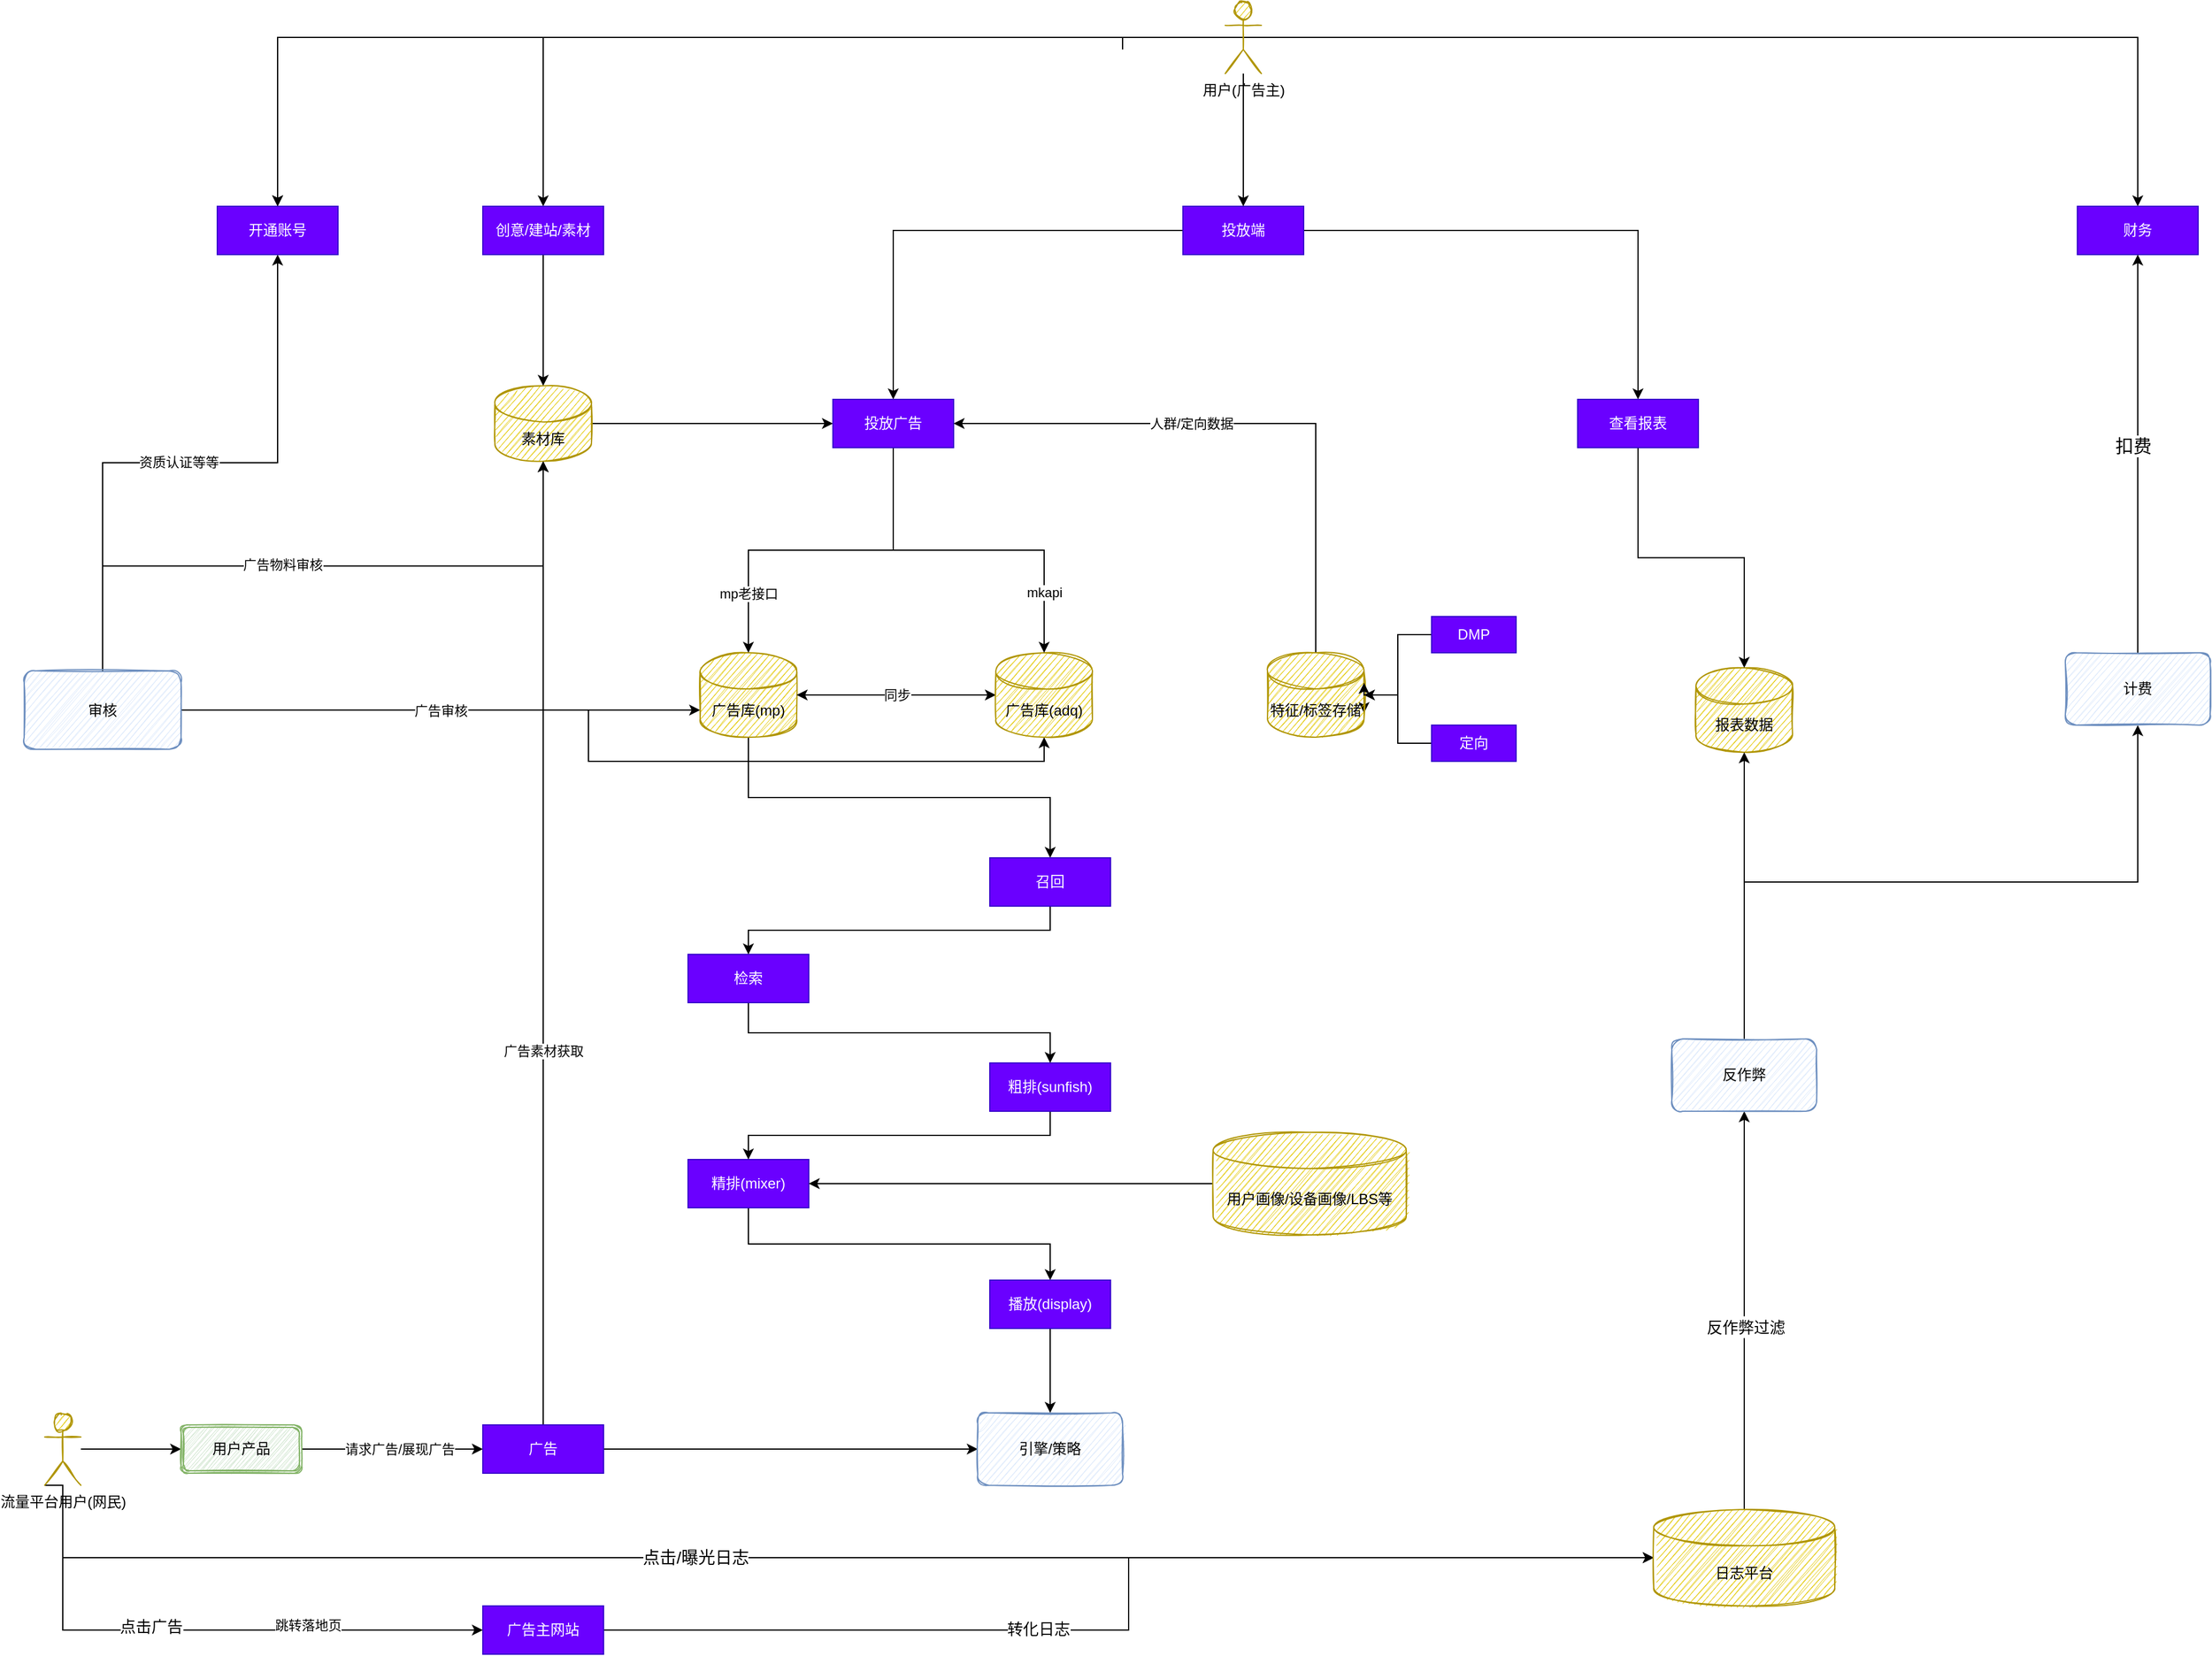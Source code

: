 <mxfile version="20.2.5" type="github">
  <diagram id="-sHxP90_l9t2_sPBfuGp" name="广告链路">
    <mxGraphModel dx="3420" dy="1442" grid="1" gridSize="10" guides="1" tooltips="1" connect="1" arrows="1" fold="1" page="1" pageScale="1" pageWidth="827" pageHeight="1169" math="0" shadow="0">
      <root>
        <mxCell id="0" />
        <mxCell id="1" parent="0" />
        <mxCell id="ER4YYUnvMpXZTm-TqqhX-39" value="" style="edgeStyle=orthogonalEdgeStyle;rounded=0;orthogonalLoop=1;jettySize=auto;html=1;" edge="1" parent="1" source="ER4YYUnvMpXZTm-TqqhX-1" target="ER4YYUnvMpXZTm-TqqhX-38">
          <mxGeometry relative="1" as="geometry" />
        </mxCell>
        <mxCell id="ER4YYUnvMpXZTm-TqqhX-42" value="" style="edgeStyle=orthogonalEdgeStyle;rounded=0;orthogonalLoop=1;jettySize=auto;html=1;" edge="1" parent="1" source="ER4YYUnvMpXZTm-TqqhX-1" target="ER4YYUnvMpXZTm-TqqhX-41">
          <mxGeometry relative="1" as="geometry" />
        </mxCell>
        <mxCell id="ER4YYUnvMpXZTm-TqqhX-1" value="投放端" style="rounded=0;whiteSpace=wrap;html=1;fillColor=#6a00ff;strokeColor=#3700CC;sketch=0;fontColor=#ffffff;" vertex="1" parent="1">
          <mxGeometry x="500" y="180" width="100" height="40" as="geometry" />
        </mxCell>
        <mxCell id="ER4YYUnvMpXZTm-TqqhX-56" style="edgeStyle=orthogonalEdgeStyle;rounded=0;orthogonalLoop=1;jettySize=auto;html=1;exitX=0.5;exitY=0;exitDx=0;exitDy=0;entryX=0.5;entryY=1;entryDx=0;entryDy=0;" edge="1" parent="1" source="ER4YYUnvMpXZTm-TqqhX-6" target="ER4YYUnvMpXZTm-TqqhX-47">
          <mxGeometry relative="1" as="geometry" />
        </mxCell>
        <mxCell id="ER4YYUnvMpXZTm-TqqhX-73" value="资质认证等等" style="edgeLabel;html=1;align=center;verticalAlign=middle;resizable=0;points=[];" vertex="1" connectable="0" parent="ER4YYUnvMpXZTm-TqqhX-56">
          <mxGeometry x="-0.041" y="1" relative="1" as="geometry">
            <mxPoint as="offset" />
          </mxGeometry>
        </mxCell>
        <mxCell id="ER4YYUnvMpXZTm-TqqhX-117" style="edgeStyle=orthogonalEdgeStyle;rounded=0;orthogonalLoop=1;jettySize=auto;html=1;exitX=0.5;exitY=0;exitDx=0;exitDy=0;" edge="1" parent="1" source="ER4YYUnvMpXZTm-TqqhX-6" target="ER4YYUnvMpXZTm-TqqhX-10">
          <mxGeometry relative="1" as="geometry" />
        </mxCell>
        <mxCell id="ER4YYUnvMpXZTm-TqqhX-118" value="&lt;span style=&quot;color: rgba(0, 0, 0, 0); font-family: monospace; font-size: 0px; text-align: start; background-color: rgb(248, 249, 250);&quot;&gt;%3CmxGraphModel%3E%3Croot%3E%3CmxCell%20id%3D%220%22%2F%3E%3CmxCell%20id%3D%221%22%20parent%3D%220%22%2F%3E%3CmxCell%20id%3D%222%22%20value%3D%22%E5%AE%A1%E6%A0%B8%E5%B9%BF%E5%91%8A%E7%89%A9%E6%96%99%22%20style%3D%22edgeLabel%3Bhtml%3D1%3Balign%3Dcenter%3BverticalAlign%3Dmiddle%3Bresizable%3D0%3Bpoints%3D%5B%5D%3B%22%20vertex%3D%221%22%20connectable%3D%220%22%20parent%3D%221%22%3E%3CmxGeometry%20x%3D%22-211.263%22%20y%3D%22466.053%22%20as%3D%22geometry%22%2F%3E%3C%2FmxCell%3E%3C%2Froot%3E%3C%2FmxGraphModel%3E&lt;/span&gt;&lt;span style=&quot;color: rgba(0, 0, 0, 0); font-family: monospace; font-size: 0px; text-align: start; background-color: rgb(248, 249, 250);&quot;&gt;%3CmxGraphModel%3E%3Croot%3E%3CmxCell%20id%3D%220%22%2F%3E%3CmxCell%20id%3D%221%22%20parent%3D%220%22%2F%3E%3CmxCell%20id%3D%222%22%20value%3D%22%E5%AE%A1%E6%A0%B8%E5%B9%BF%E5%91%8A%E7%89%A9%E6%96%99%22%20style%3D%22edgeLabel%3Bhtml%3D1%3Balign%3Dcenter%3BverticalAlign%3Dmiddle%3Bresizable%3D0%3Bpoints%3D%5B%5D%3B%22%20vertex%3D%221%22%20connectable%3D%220%22%20parent%3D%221%22%3E%3CmxGeometry%20x%3D%22-211.263%22%20y%3D%22466.053%22%20as%3D%22geometry%22%2F%3E%3C%2FmxCell%3E%3C%2Froot%3E%3C%2FmxGraphModel%3E&lt;/span&gt;" style="edgeLabel;html=1;align=center;verticalAlign=middle;resizable=0;points=[];" vertex="1" connectable="0" parent="ER4YYUnvMpXZTm-TqqhX-117">
          <mxGeometry x="-0.159" relative="1" as="geometry">
            <mxPoint as="offset" />
          </mxGeometry>
        </mxCell>
        <mxCell id="ER4YYUnvMpXZTm-TqqhX-119" value="&lt;span style=&quot;color: rgba(0, 0, 0, 0); font-family: monospace; font-size: 0px; text-align: start; background-color: rgb(248, 249, 250);&quot;&gt;%3CmxGraphModel%3E%3Croot%3E%3CmxCell%20id%3D%220%22%2F%3E%3CmxCell%20id%3D%221%22%20parent%3D%220%22%2F%3E%3CmxCell%20id%3D%222%22%20value%3D%22%E5%AE%A1%E6%A0%B8%E5%B9%BF%E5%91%8A%E7%89%A9%E6%96%99%22%20style%3D%22edgeLabel%3Bhtml%3D1%3Balign%3Dcenter%3BverticalAlign%3Dmiddle%3Bresizable%3D0%3Bpoints%3D%5B%5D%3B%22%20vertex%3D%221%22%20connectable%3D%220%22%20parent%3D%221%22%3E%3CmxGeometry%20x%3D%22-211.263%22%20y%3D%22466.053%22%20as%3D%22geometry%22%2F%3E%3C%2FmxCell%3E%3C%2Froot%3E%3C%2FmxGraphModel%3E&lt;/span&gt;" style="edgeLabel;html=1;align=center;verticalAlign=middle;resizable=0;points=[];" vertex="1" connectable="0" parent="ER4YYUnvMpXZTm-TqqhX-117">
          <mxGeometry x="-0.129" y="-5" relative="1" as="geometry">
            <mxPoint as="offset" />
          </mxGeometry>
        </mxCell>
        <mxCell id="ER4YYUnvMpXZTm-TqqhX-120" value="广告物料审核" style="edgeLabel;html=1;align=center;verticalAlign=middle;resizable=0;points=[];" vertex="1" connectable="0" parent="ER4YYUnvMpXZTm-TqqhX-117">
          <mxGeometry x="-0.125" y="1" relative="1" as="geometry">
            <mxPoint as="offset" />
          </mxGeometry>
        </mxCell>
        <mxCell id="ER4YYUnvMpXZTm-TqqhX-121" style="edgeStyle=orthogonalEdgeStyle;rounded=0;orthogonalLoop=1;jettySize=auto;html=1;exitX=1;exitY=0.5;exitDx=0;exitDy=0;entryX=0.5;entryY=1;entryDx=0;entryDy=0;entryPerimeter=0;" edge="1" parent="1" source="ER4YYUnvMpXZTm-TqqhX-6" target="ER4YYUnvMpXZTm-TqqhX-8">
          <mxGeometry relative="1" as="geometry" />
        </mxCell>
        <mxCell id="ER4YYUnvMpXZTm-TqqhX-125" value="广告审核" style="edgeStyle=orthogonalEdgeStyle;rounded=0;orthogonalLoop=1;jettySize=auto;html=1;exitX=1;exitY=0.5;exitDx=0;exitDy=0;" edge="1" parent="1" source="ER4YYUnvMpXZTm-TqqhX-6" target="ER4YYUnvMpXZTm-TqqhX-7">
          <mxGeometry relative="1" as="geometry">
            <Array as="points">
              <mxPoint x="40" y="597" />
              <mxPoint x="40" y="597" />
            </Array>
          </mxGeometry>
        </mxCell>
        <mxCell id="ER4YYUnvMpXZTm-TqqhX-6" value="审核" style="rounded=1;whiteSpace=wrap;html=1;fillColor=#dae8fc;strokeColor=#6c8ebf;fillStyle=hatch;glass=0;shadow=0;sketch=1;" vertex="1" parent="1">
          <mxGeometry x="-460" y="565" width="130" height="65" as="geometry" />
        </mxCell>
        <mxCell id="ER4YYUnvMpXZTm-TqqhX-80" style="edgeStyle=orthogonalEdgeStyle;rounded=0;orthogonalLoop=1;jettySize=auto;html=1;exitX=1;exitY=0.5;exitDx=0;exitDy=0;exitPerimeter=0;" edge="1" parent="1" source="ER4YYUnvMpXZTm-TqqhX-7" target="ER4YYUnvMpXZTm-TqqhX-8">
          <mxGeometry relative="1" as="geometry" />
        </mxCell>
        <mxCell id="ER4YYUnvMpXZTm-TqqhX-102" style="edgeStyle=orthogonalEdgeStyle;rounded=0;orthogonalLoop=1;jettySize=auto;html=1;exitX=0.5;exitY=1;exitDx=0;exitDy=0;exitPerimeter=0;" edge="1" parent="1" source="ER4YYUnvMpXZTm-TqqhX-7" target="ER4YYUnvMpXZTm-TqqhX-101">
          <mxGeometry relative="1" as="geometry" />
        </mxCell>
        <mxCell id="ER4YYUnvMpXZTm-TqqhX-7" value="广告库(mp)" style="shape=cylinder3;whiteSpace=wrap;html=1;boundedLbl=1;backgroundOutline=1;size=15;rounded=1;shadow=0;glass=0;sketch=1;fillStyle=hatch;fillColor=#e3c800;strokeColor=#B09500;fontColor=#000000;" vertex="1" parent="1">
          <mxGeometry x="100" y="550" width="80" height="70" as="geometry" />
        </mxCell>
        <mxCell id="ER4YYUnvMpXZTm-TqqhX-81" value="同步" style="edgeStyle=orthogonalEdgeStyle;rounded=0;orthogonalLoop=1;jettySize=auto;html=1;exitX=0;exitY=0.5;exitDx=0;exitDy=0;exitPerimeter=0;" edge="1" parent="1" source="ER4YYUnvMpXZTm-TqqhX-8" target="ER4YYUnvMpXZTm-TqqhX-7">
          <mxGeometry relative="1" as="geometry" />
        </mxCell>
        <mxCell id="ER4YYUnvMpXZTm-TqqhX-8" value="广告库(adq)" style="shape=cylinder3;whiteSpace=wrap;html=1;boundedLbl=1;backgroundOutline=1;size=15;rounded=1;shadow=0;glass=0;sketch=1;fillStyle=hatch;fillColor=#e3c800;fontColor=#000000;strokeColor=#B09500;" vertex="1" parent="1">
          <mxGeometry x="345" y="550" width="80" height="70" as="geometry" />
        </mxCell>
        <mxCell id="ER4YYUnvMpXZTm-TqqhX-9" value="报表数据" style="shape=cylinder3;whiteSpace=wrap;html=1;boundedLbl=1;backgroundOutline=1;size=15;rounded=1;shadow=0;glass=0;sketch=1;fillStyle=hatch;fillColor=#e3c800;fontColor=#000000;strokeColor=#B09500;" vertex="1" parent="1">
          <mxGeometry x="925" y="562.5" width="80" height="70" as="geometry" />
        </mxCell>
        <mxCell id="ER4YYUnvMpXZTm-TqqhX-69" style="edgeStyle=orthogonalEdgeStyle;rounded=0;orthogonalLoop=1;jettySize=auto;html=1;exitX=1;exitY=0.5;exitDx=0;exitDy=0;exitPerimeter=0;" edge="1" parent="1" source="ER4YYUnvMpXZTm-TqqhX-10" target="ER4YYUnvMpXZTm-TqqhX-38">
          <mxGeometry relative="1" as="geometry" />
        </mxCell>
        <mxCell id="ER4YYUnvMpXZTm-TqqhX-10" value="素材库" style="shape=cylinder3;whiteSpace=wrap;html=1;boundedLbl=1;backgroundOutline=1;size=15;rounded=1;shadow=0;glass=0;sketch=1;fillStyle=hatch;fillColor=#e3c800;fontColor=#000000;strokeColor=#B09500;" vertex="1" parent="1">
          <mxGeometry x="-70" y="328.75" width="80" height="62.5" as="geometry" />
        </mxCell>
        <mxCell id="ER4YYUnvMpXZTm-TqqhX-34" value="" style="edgeStyle=orthogonalEdgeStyle;rounded=0;orthogonalLoop=1;jettySize=auto;html=1;" edge="1" parent="1" source="ER4YYUnvMpXZTm-TqqhX-11" target="ER4YYUnvMpXZTm-TqqhX-1">
          <mxGeometry relative="1" as="geometry" />
        </mxCell>
        <mxCell id="ER4YYUnvMpXZTm-TqqhX-48" style="edgeStyle=orthogonalEdgeStyle;rounded=0;orthogonalLoop=1;jettySize=auto;html=1;exitX=0.5;exitY=0.5;exitDx=0;exitDy=0;exitPerimeter=0;" edge="1" parent="1" source="ER4YYUnvMpXZTm-TqqhX-11" target="ER4YYUnvMpXZTm-TqqhX-47">
          <mxGeometry relative="1" as="geometry" />
        </mxCell>
        <mxCell id="ER4YYUnvMpXZTm-TqqhX-72" style="edgeStyle=orthogonalEdgeStyle;rounded=0;orthogonalLoop=1;jettySize=auto;html=1;exitX=0.5;exitY=0.5;exitDx=0;exitDy=0;exitPerimeter=0;" edge="1" parent="1" source="ER4YYUnvMpXZTm-TqqhX-11" target="ER4YYUnvMpXZTm-TqqhX-53">
          <mxGeometry relative="1" as="geometry" />
        </mxCell>
        <mxCell id="ER4YYUnvMpXZTm-TqqhX-145" style="edgeStyle=orthogonalEdgeStyle;rounded=0;orthogonalLoop=1;jettySize=auto;html=1;exitX=0.5;exitY=0.5;exitDx=0;exitDy=0;exitPerimeter=0;fontSize=13;" edge="1" parent="1" source="ER4YYUnvMpXZTm-TqqhX-11" target="ER4YYUnvMpXZTm-TqqhX-35">
          <mxGeometry relative="1" as="geometry" />
        </mxCell>
        <mxCell id="ER4YYUnvMpXZTm-TqqhX-11" value="用户(广告主)" style="shape=umlActor;verticalLabelPosition=bottom;verticalAlign=top;html=1;outlineConnect=0;rounded=1;shadow=0;glass=0;sketch=1;fillStyle=hatch;fillColor=#e3c800;fontColor=#000000;strokeColor=#B09500;" vertex="1" parent="1">
          <mxGeometry x="535" y="10" width="30" height="60" as="geometry" />
        </mxCell>
        <mxCell id="ER4YYUnvMpXZTm-TqqhX-24" style="edgeStyle=orthogonalEdgeStyle;rounded=0;orthogonalLoop=1;jettySize=auto;html=1;" edge="1" parent="1" source="ER4YYUnvMpXZTm-TqqhX-21" target="ER4YYUnvMpXZTm-TqqhX-23">
          <mxGeometry relative="1" as="geometry" />
        </mxCell>
        <mxCell id="ER4YYUnvMpXZTm-TqqhX-131" style="edgeStyle=orthogonalEdgeStyle;rounded=0;orthogonalLoop=1;jettySize=auto;html=1;entryX=0;entryY=0.5;entryDx=0;entryDy=0;" edge="1" parent="1" source="ER4YYUnvMpXZTm-TqqhX-21" target="ER4YYUnvMpXZTm-TqqhX-128">
          <mxGeometry relative="1" as="geometry">
            <Array as="points">
              <mxPoint x="-428" y="1360" />
            </Array>
          </mxGeometry>
        </mxCell>
        <mxCell id="ER4YYUnvMpXZTm-TqqhX-132" value="&lt;font style=&quot;font-size: 13px;&quot;&gt;点击广告&lt;/font&gt;" style="edgeLabel;html=1;align=center;verticalAlign=middle;resizable=0;points=[];" vertex="1" connectable="0" parent="ER4YYUnvMpXZTm-TqqhX-131">
          <mxGeometry x="-0.173" y="3" relative="1" as="geometry">
            <mxPoint x="-1" as="offset" />
          </mxGeometry>
        </mxCell>
        <mxCell id="ER4YYUnvMpXZTm-TqqhX-133" value="跳转落地页" style="edgeLabel;html=1;align=center;verticalAlign=middle;resizable=0;points=[];" vertex="1" connectable="0" parent="ER4YYUnvMpXZTm-TqqhX-131">
          <mxGeometry x="0.385" y="4" relative="1" as="geometry">
            <mxPoint x="-1" as="offset" />
          </mxGeometry>
        </mxCell>
        <mxCell id="ER4YYUnvMpXZTm-TqqhX-139" style="edgeStyle=orthogonalEdgeStyle;rounded=0;orthogonalLoop=1;jettySize=auto;html=1;exitX=0;exitY=1;exitDx=0;exitDy=0;exitPerimeter=0;entryX=0;entryY=0.5;entryDx=0;entryDy=0;entryPerimeter=0;" edge="1" parent="1" source="ER4YYUnvMpXZTm-TqqhX-21" target="ER4YYUnvMpXZTm-TqqhX-135">
          <mxGeometry relative="1" as="geometry">
            <Array as="points">
              <mxPoint x="-428" y="1240" />
              <mxPoint x="-428" y="1300" />
            </Array>
          </mxGeometry>
        </mxCell>
        <mxCell id="ER4YYUnvMpXZTm-TqqhX-140" value="&lt;font style=&quot;font-size: 14px;&quot;&gt;点击/曝光日志&lt;/font&gt;" style="edgeLabel;html=1;align=center;verticalAlign=middle;resizable=0;points=[];" vertex="1" connectable="0" parent="ER4YYUnvMpXZTm-TqqhX-139">
          <mxGeometry x="-0.141" relative="1" as="geometry">
            <mxPoint as="offset" />
          </mxGeometry>
        </mxCell>
        <mxCell id="ER4YYUnvMpXZTm-TqqhX-21" value="流量平台用户(网民)" style="shape=umlActor;verticalLabelPosition=bottom;verticalAlign=top;html=1;outlineConnect=0;rounded=1;shadow=0;glass=0;sketch=1;fillStyle=hatch;fillColor=#e3c800;fontColor=#000000;strokeColor=#B09500;" vertex="1" parent="1">
          <mxGeometry x="-443" y="1180" width="30" height="60" as="geometry" />
        </mxCell>
        <mxCell id="ER4YYUnvMpXZTm-TqqhX-26" value="" style="edgeStyle=orthogonalEdgeStyle;rounded=0;orthogonalLoop=1;jettySize=auto;html=1;entryX=0;entryY=0.5;entryDx=0;entryDy=0;" edge="1" parent="1" source="ER4YYUnvMpXZTm-TqqhX-23" target="ER4YYUnvMpXZTm-TqqhX-83">
          <mxGeometry relative="1" as="geometry">
            <mxPoint x="110" y="1110" as="targetPoint" />
          </mxGeometry>
        </mxCell>
        <mxCell id="ER4YYUnvMpXZTm-TqqhX-27" value="请求广告/展现广告" style="edgeLabel;html=1;align=center;verticalAlign=middle;resizable=0;points=[];" vertex="1" connectable="0" parent="ER4YYUnvMpXZTm-TqqhX-26">
          <mxGeometry x="-0.378" relative="1" as="geometry">
            <mxPoint x="34" as="offset" />
          </mxGeometry>
        </mxCell>
        <mxCell id="ER4YYUnvMpXZTm-TqqhX-23" value="用户产品" style="shape=ext;double=1;rounded=1;whiteSpace=wrap;html=1;shadow=0;glass=0;sketch=1;fillStyle=hatch;fillColor=#d5e8d4;gradientColor=#97d077;strokeColor=#82b366;" vertex="1" parent="1">
          <mxGeometry x="-330" y="1190" width="100" height="40" as="geometry" />
        </mxCell>
        <mxCell id="ER4YYUnvMpXZTm-TqqhX-35" value="财务" style="rounded=0;whiteSpace=wrap;html=1;fillColor=#6a00ff;strokeColor=#3700CC;sketch=0;fontColor=#ffffff;" vertex="1" parent="1">
          <mxGeometry x="1241" y="180" width="100" height="40" as="geometry" />
        </mxCell>
        <mxCell id="ER4YYUnvMpXZTm-TqqhX-75" style="edgeStyle=orthogonalEdgeStyle;rounded=0;orthogonalLoop=1;jettySize=auto;html=1;exitX=0.5;exitY=1;exitDx=0;exitDy=0;" edge="1" parent="1" source="ER4YYUnvMpXZTm-TqqhX-38" target="ER4YYUnvMpXZTm-TqqhX-8">
          <mxGeometry relative="1" as="geometry" />
        </mxCell>
        <mxCell id="ER4YYUnvMpXZTm-TqqhX-79" value="mkapi" style="edgeLabel;html=1;align=center;verticalAlign=middle;resizable=0;points=[];" vertex="1" connectable="0" parent="ER4YYUnvMpXZTm-TqqhX-75">
          <mxGeometry x="0.513" relative="1" as="geometry">
            <mxPoint y="22" as="offset" />
          </mxGeometry>
        </mxCell>
        <mxCell id="ER4YYUnvMpXZTm-TqqhX-77" style="edgeStyle=orthogonalEdgeStyle;rounded=0;orthogonalLoop=1;jettySize=auto;html=1;exitX=0.5;exitY=1;exitDx=0;exitDy=0;" edge="1" parent="1" source="ER4YYUnvMpXZTm-TqqhX-38" target="ER4YYUnvMpXZTm-TqqhX-7">
          <mxGeometry relative="1" as="geometry" />
        </mxCell>
        <mxCell id="ER4YYUnvMpXZTm-TqqhX-78" value="mp老接口" style="edgeLabel;html=1;align=center;verticalAlign=middle;resizable=0;points=[];" vertex="1" connectable="0" parent="ER4YYUnvMpXZTm-TqqhX-77">
          <mxGeometry x="0.492" y="-2" relative="1" as="geometry">
            <mxPoint x="2" y="24" as="offset" />
          </mxGeometry>
        </mxCell>
        <mxCell id="ER4YYUnvMpXZTm-TqqhX-38" value="投放广告" style="rounded=0;whiteSpace=wrap;html=1;fillColor=#6a00ff;strokeColor=#3700CC;sketch=0;fontColor=#ffffff;" vertex="1" parent="1">
          <mxGeometry x="210" y="340" width="100" height="40" as="geometry" />
        </mxCell>
        <mxCell id="ER4YYUnvMpXZTm-TqqhX-43" style="edgeStyle=orthogonalEdgeStyle;rounded=0;orthogonalLoop=1;jettySize=auto;html=1;exitX=0.5;exitY=1;exitDx=0;exitDy=0;" edge="1" parent="1" source="ER4YYUnvMpXZTm-TqqhX-41" target="ER4YYUnvMpXZTm-TqqhX-9">
          <mxGeometry relative="1" as="geometry" />
        </mxCell>
        <mxCell id="ER4YYUnvMpXZTm-TqqhX-41" value="查看报表" style="rounded=0;whiteSpace=wrap;html=1;fillColor=#6a00ff;strokeColor=#3700CC;sketch=0;fontColor=#ffffff;" vertex="1" parent="1">
          <mxGeometry x="827" y="340" width="100" height="40" as="geometry" />
        </mxCell>
        <mxCell id="ER4YYUnvMpXZTm-TqqhX-47" value="开通账号" style="rounded=0;whiteSpace=wrap;html=1;fillColor=#6a00ff;strokeColor=#3700CC;sketch=0;fontColor=#ffffff;" vertex="1" parent="1">
          <mxGeometry x="-300" y="180" width="100" height="40" as="geometry" />
        </mxCell>
        <mxCell id="ER4YYUnvMpXZTm-TqqhX-54" style="edgeStyle=orthogonalEdgeStyle;rounded=0;orthogonalLoop=1;jettySize=auto;html=1;" edge="1" parent="1" source="ER4YYUnvMpXZTm-TqqhX-53" target="ER4YYUnvMpXZTm-TqqhX-10">
          <mxGeometry relative="1" as="geometry" />
        </mxCell>
        <mxCell id="ER4YYUnvMpXZTm-TqqhX-53" value="创意/建站/素材" style="rounded=0;whiteSpace=wrap;html=1;fillColor=#6a00ff;strokeColor=#3700CC;sketch=0;fontColor=#ffffff;" vertex="1" parent="1">
          <mxGeometry x="-80" y="180" width="100" height="40" as="geometry" />
        </mxCell>
        <mxCell id="ER4YYUnvMpXZTm-TqqhX-66" style="edgeStyle=orthogonalEdgeStyle;rounded=0;orthogonalLoop=1;jettySize=auto;html=1;exitX=1;exitY=0;exitDx=0;exitDy=25;exitPerimeter=0;" edge="1" parent="1" source="ER4YYUnvMpXZTm-TqqhX-60">
          <mxGeometry relative="1" as="geometry">
            <mxPoint x="650" y="600" as="targetPoint" />
          </mxGeometry>
        </mxCell>
        <mxCell id="ER4YYUnvMpXZTm-TqqhX-68" style="edgeStyle=orthogonalEdgeStyle;rounded=0;orthogonalLoop=1;jettySize=auto;html=1;exitX=0.5;exitY=0;exitDx=0;exitDy=0;exitPerimeter=0;entryX=1;entryY=0.5;entryDx=0;entryDy=0;" edge="1" parent="1" source="ER4YYUnvMpXZTm-TqqhX-60" target="ER4YYUnvMpXZTm-TqqhX-38">
          <mxGeometry relative="1" as="geometry" />
        </mxCell>
        <mxCell id="ER4YYUnvMpXZTm-TqqhX-82" value="人群/定向数据" style="edgeLabel;html=1;align=center;verticalAlign=middle;resizable=0;points=[];" vertex="1" connectable="0" parent="ER4YYUnvMpXZTm-TqqhX-68">
          <mxGeometry x="0.198" relative="1" as="geometry">
            <mxPoint as="offset" />
          </mxGeometry>
        </mxCell>
        <mxCell id="ER4YYUnvMpXZTm-TqqhX-60" value="特征/标签存储" style="shape=cylinder3;whiteSpace=wrap;html=1;boundedLbl=1;backgroundOutline=1;size=15;rounded=1;shadow=0;glass=0;sketch=1;fillStyle=hatch;fillColor=#e3c800;fontColor=#000000;strokeColor=#B09500;" vertex="1" parent="1">
          <mxGeometry x="570" y="550" width="80" height="70" as="geometry" />
        </mxCell>
        <mxCell id="ER4YYUnvMpXZTm-TqqhX-63" style="edgeStyle=orthogonalEdgeStyle;rounded=0;orthogonalLoop=1;jettySize=auto;html=1;exitX=0;exitY=0.5;exitDx=0;exitDy=0;entryX=1;entryY=0;entryDx=0;entryDy=25;entryPerimeter=0;" edge="1" parent="1" source="ER4YYUnvMpXZTm-TqqhX-61" target="ER4YYUnvMpXZTm-TqqhX-60">
          <mxGeometry relative="1" as="geometry">
            <Array as="points">
              <mxPoint x="678" y="535" />
              <mxPoint x="678" y="585" />
              <mxPoint x="650" y="585" />
            </Array>
          </mxGeometry>
        </mxCell>
        <mxCell id="ER4YYUnvMpXZTm-TqqhX-61" value="DMP" style="rounded=0;whiteSpace=wrap;html=1;fillColor=#6a00ff;strokeColor=#3700CC;sketch=0;fontColor=#ffffff;" vertex="1" parent="1">
          <mxGeometry x="706" y="520" width="70" height="30" as="geometry" />
        </mxCell>
        <mxCell id="ER4YYUnvMpXZTm-TqqhX-65" style="edgeStyle=orthogonalEdgeStyle;rounded=0;orthogonalLoop=1;jettySize=auto;html=1;exitX=0;exitY=0.5;exitDx=0;exitDy=0;entryX=1;entryY=0.5;entryDx=0;entryDy=0;entryPerimeter=0;" edge="1" parent="1" source="ER4YYUnvMpXZTm-TqqhX-62" target="ER4YYUnvMpXZTm-TqqhX-60">
          <mxGeometry relative="1" as="geometry" />
        </mxCell>
        <mxCell id="ER4YYUnvMpXZTm-TqqhX-62" value="定向" style="rounded=0;whiteSpace=wrap;html=1;fillColor=#6a00ff;strokeColor=#3700CC;sketch=0;fontColor=#ffffff;" vertex="1" parent="1">
          <mxGeometry x="706" y="610" width="70" height="30" as="geometry" />
        </mxCell>
        <mxCell id="ER4YYUnvMpXZTm-TqqhX-71" style="edgeStyle=orthogonalEdgeStyle;rounded=0;orthogonalLoop=1;jettySize=auto;html=1;" edge="1" parent="1" target="ER4YYUnvMpXZTm-TqqhX-47">
          <mxGeometry relative="1" as="geometry">
            <mxPoint x="450" y="50" as="sourcePoint" />
            <mxPoint x="-150" y="90" as="targetPoint" />
            <Array as="points">
              <mxPoint x="450" y="40" />
              <mxPoint x="-250" y="40" />
            </Array>
          </mxGeometry>
        </mxCell>
        <mxCell id="ER4YYUnvMpXZTm-TqqhX-85" value="" style="edgeStyle=orthogonalEdgeStyle;rounded=0;orthogonalLoop=1;jettySize=auto;html=1;" edge="1" parent="1" source="ER4YYUnvMpXZTm-TqqhX-83" target="ER4YYUnvMpXZTm-TqqhX-86">
          <mxGeometry relative="1" as="geometry">
            <mxPoint x="290" y="1110.0" as="targetPoint" />
          </mxGeometry>
        </mxCell>
        <mxCell id="ER4YYUnvMpXZTm-TqqhX-111" style="edgeStyle=orthogonalEdgeStyle;rounded=0;orthogonalLoop=1;jettySize=auto;html=1;exitX=0.5;exitY=0;exitDx=0;exitDy=0;entryX=0.5;entryY=1;entryDx=0;entryDy=0;entryPerimeter=0;" edge="1" parent="1" source="ER4YYUnvMpXZTm-TqqhX-83" target="ER4YYUnvMpXZTm-TqqhX-10">
          <mxGeometry relative="1" as="geometry" />
        </mxCell>
        <mxCell id="ER4YYUnvMpXZTm-TqqhX-113" value="广告素材获取" style="edgeLabel;html=1;align=center;verticalAlign=middle;resizable=0;points=[];" vertex="1" connectable="0" parent="ER4YYUnvMpXZTm-TqqhX-111">
          <mxGeometry x="-0.224" relative="1" as="geometry">
            <mxPoint as="offset" />
          </mxGeometry>
        </mxCell>
        <mxCell id="ER4YYUnvMpXZTm-TqqhX-83" value="广告" style="rounded=0;whiteSpace=wrap;html=1;fillColor=#6a00ff;strokeColor=#3700CC;sketch=0;fontColor=#ffffff;" vertex="1" parent="1">
          <mxGeometry x="-80" y="1190" width="100" height="40" as="geometry" />
        </mxCell>
        <mxCell id="ER4YYUnvMpXZTm-TqqhX-86" value="引擎/策略" style="rounded=1;whiteSpace=wrap;html=1;fillColor=#dae8fc;strokeColor=#6c8ebf;fillStyle=hatch;glass=0;shadow=0;sketch=1;" vertex="1" parent="1">
          <mxGeometry x="330" y="1180" width="120" height="60" as="geometry" />
        </mxCell>
        <mxCell id="ER4YYUnvMpXZTm-TqqhX-98" style="edgeStyle=orthogonalEdgeStyle;rounded=0;orthogonalLoop=1;jettySize=auto;html=1;exitX=0.5;exitY=1;exitDx=0;exitDy=0;" edge="1" parent="1" source="ER4YYUnvMpXZTm-TqqhX-89" target="ER4YYUnvMpXZTm-TqqhX-93">
          <mxGeometry relative="1" as="geometry" />
        </mxCell>
        <mxCell id="ER4YYUnvMpXZTm-TqqhX-89" value="精排(mixer)" style="rounded=0;whiteSpace=wrap;html=1;fillColor=#6a00ff;strokeColor=#3700CC;sketch=0;fontColor=#ffffff;" vertex="1" parent="1">
          <mxGeometry x="90" y="970" width="100" height="40" as="geometry" />
        </mxCell>
        <mxCell id="ER4YYUnvMpXZTm-TqqhX-97" style="edgeStyle=orthogonalEdgeStyle;rounded=0;orthogonalLoop=1;jettySize=auto;html=1;exitX=0.5;exitY=1;exitDx=0;exitDy=0;entryX=0.5;entryY=0;entryDx=0;entryDy=0;" edge="1" parent="1" source="ER4YYUnvMpXZTm-TqqhX-92" target="ER4YYUnvMpXZTm-TqqhX-89">
          <mxGeometry relative="1" as="geometry" />
        </mxCell>
        <mxCell id="ER4YYUnvMpXZTm-TqqhX-92" value="粗排(sunfish)" style="rounded=0;whiteSpace=wrap;html=1;fillColor=#6a00ff;strokeColor=#3700CC;sketch=0;fontColor=#ffffff;" vertex="1" parent="1">
          <mxGeometry x="340" y="890" width="100" height="40" as="geometry" />
        </mxCell>
        <mxCell id="ER4YYUnvMpXZTm-TqqhX-99" style="edgeStyle=orthogonalEdgeStyle;rounded=0;orthogonalLoop=1;jettySize=auto;html=1;exitX=0.5;exitY=1;exitDx=0;exitDy=0;" edge="1" parent="1" source="ER4YYUnvMpXZTm-TqqhX-93" target="ER4YYUnvMpXZTm-TqqhX-86">
          <mxGeometry relative="1" as="geometry" />
        </mxCell>
        <mxCell id="ER4YYUnvMpXZTm-TqqhX-93" value="播放(display)" style="rounded=0;whiteSpace=wrap;html=1;fillColor=#6a00ff;strokeColor=#3700CC;sketch=0;fontColor=#ffffff;" vertex="1" parent="1">
          <mxGeometry x="340" y="1070" width="100" height="40" as="geometry" />
        </mxCell>
        <mxCell id="ER4YYUnvMpXZTm-TqqhX-96" style="edgeStyle=orthogonalEdgeStyle;rounded=0;orthogonalLoop=1;jettySize=auto;html=1;exitX=0.5;exitY=1;exitDx=0;exitDy=0;entryX=0.5;entryY=0;entryDx=0;entryDy=0;" edge="1" parent="1" source="ER4YYUnvMpXZTm-TqqhX-94" target="ER4YYUnvMpXZTm-TqqhX-92">
          <mxGeometry relative="1" as="geometry" />
        </mxCell>
        <mxCell id="ER4YYUnvMpXZTm-TqqhX-94" value="检索" style="rounded=0;whiteSpace=wrap;html=1;fillColor=#6a00ff;strokeColor=#3700CC;sketch=0;fontColor=#ffffff;" vertex="1" parent="1">
          <mxGeometry x="90" y="800" width="100" height="40" as="geometry" />
        </mxCell>
        <mxCell id="ER4YYUnvMpXZTm-TqqhX-103" style="edgeStyle=orthogonalEdgeStyle;rounded=0;orthogonalLoop=1;jettySize=auto;html=1;exitX=0.5;exitY=1;exitDx=0;exitDy=0;entryX=0.5;entryY=0;entryDx=0;entryDy=0;" edge="1" parent="1" source="ER4YYUnvMpXZTm-TqqhX-101" target="ER4YYUnvMpXZTm-TqqhX-94">
          <mxGeometry relative="1" as="geometry" />
        </mxCell>
        <mxCell id="ER4YYUnvMpXZTm-TqqhX-101" value="召回" style="rounded=0;whiteSpace=wrap;html=1;fillColor=#6a00ff;strokeColor=#3700CC;sketch=0;fontColor=#ffffff;" vertex="1" parent="1">
          <mxGeometry x="340" y="720" width="100" height="40" as="geometry" />
        </mxCell>
        <mxCell id="ER4YYUnvMpXZTm-TqqhX-107" value="" style="edgeStyle=orthogonalEdgeStyle;rounded=0;orthogonalLoop=1;jettySize=auto;html=1;" edge="1" parent="1" source="ER4YYUnvMpXZTm-TqqhX-106" target="ER4YYUnvMpXZTm-TqqhX-89">
          <mxGeometry relative="1" as="geometry" />
        </mxCell>
        <mxCell id="ER4YYUnvMpXZTm-TqqhX-106" value="用户画像/设备画像/LBS等" style="shape=cylinder3;whiteSpace=wrap;html=1;boundedLbl=1;backgroundOutline=1;size=15;rounded=1;shadow=0;glass=0;sketch=1;fillStyle=hatch;fillColor=#e3c800;fontColor=#000000;strokeColor=#B09500;" vertex="1" parent="1">
          <mxGeometry x="525" y="947.5" width="160" height="85" as="geometry" />
        </mxCell>
        <mxCell id="ER4YYUnvMpXZTm-TqqhX-136" style="edgeStyle=orthogonalEdgeStyle;rounded=0;orthogonalLoop=1;jettySize=auto;html=1;" edge="1" parent="1" source="ER4YYUnvMpXZTm-TqqhX-128" target="ER4YYUnvMpXZTm-TqqhX-135">
          <mxGeometry relative="1" as="geometry" />
        </mxCell>
        <mxCell id="ER4YYUnvMpXZTm-TqqhX-137" value="&lt;font style=&quot;font-size: 13px;&quot;&gt;转化日志&lt;/font&gt;" style="edgeLabel;html=1;align=center;verticalAlign=middle;resizable=0;points=[];" vertex="1" connectable="0" parent="ER4YYUnvMpXZTm-TqqhX-136">
          <mxGeometry x="-0.226" y="1" relative="1" as="geometry">
            <mxPoint as="offset" />
          </mxGeometry>
        </mxCell>
        <mxCell id="ER4YYUnvMpXZTm-TqqhX-128" value="广告主网站" style="rounded=0;whiteSpace=wrap;html=1;fillColor=#6a00ff;strokeColor=#3700CC;sketch=0;fontColor=#ffffff;" vertex="1" parent="1">
          <mxGeometry x="-80" y="1340" width="100" height="40" as="geometry" />
        </mxCell>
        <mxCell id="ER4YYUnvMpXZTm-TqqhX-150" style="edgeStyle=orthogonalEdgeStyle;rounded=0;orthogonalLoop=1;jettySize=auto;html=1;exitX=0.5;exitY=0;exitDx=0;exitDy=0;exitPerimeter=0;entryX=0.5;entryY=1;entryDx=0;entryDy=0;fontSize=15;" edge="1" parent="1" source="ER4YYUnvMpXZTm-TqqhX-135" target="ER4YYUnvMpXZTm-TqqhX-141">
          <mxGeometry relative="1" as="geometry" />
        </mxCell>
        <mxCell id="ER4YYUnvMpXZTm-TqqhX-151" value="&lt;span style=&quot;font-size: 13px;&quot;&gt;反作弊过滤&lt;/span&gt;" style="edgeLabel;html=1;align=center;verticalAlign=middle;resizable=0;points=[];fontSize=15;" vertex="1" connectable="0" parent="ER4YYUnvMpXZTm-TqqhX-150">
          <mxGeometry x="-0.069" y="-1" relative="1" as="geometry">
            <mxPoint y="1" as="offset" />
          </mxGeometry>
        </mxCell>
        <mxCell id="ER4YYUnvMpXZTm-TqqhX-135" value="日志平台" style="shape=cylinder3;whiteSpace=wrap;html=1;boundedLbl=1;backgroundOutline=1;size=15;rounded=1;shadow=0;glass=0;sketch=1;fillStyle=hatch;fillColor=#e3c800;fontColor=#000000;strokeColor=#B09500;" vertex="1" parent="1">
          <mxGeometry x="890" y="1260" width="150" height="80" as="geometry" />
        </mxCell>
        <mxCell id="ER4YYUnvMpXZTm-TqqhX-152" style="edgeStyle=orthogonalEdgeStyle;rounded=0;orthogonalLoop=1;jettySize=auto;html=1;exitX=0.5;exitY=0;exitDx=0;exitDy=0;entryX=0.5;entryY=1;entryDx=0;entryDy=0;fontSize=15;" edge="1" parent="1" source="ER4YYUnvMpXZTm-TqqhX-141" target="ER4YYUnvMpXZTm-TqqhX-144">
          <mxGeometry relative="1" as="geometry" />
        </mxCell>
        <mxCell id="ER4YYUnvMpXZTm-TqqhX-154" style="edgeStyle=orthogonalEdgeStyle;rounded=0;orthogonalLoop=1;jettySize=auto;html=1;exitX=0.5;exitY=0;exitDx=0;exitDy=0;entryX=0.5;entryY=1;entryDx=0;entryDy=0;entryPerimeter=0;fontSize=15;" edge="1" parent="1" source="ER4YYUnvMpXZTm-TqqhX-141" target="ER4YYUnvMpXZTm-TqqhX-9">
          <mxGeometry relative="1" as="geometry" />
        </mxCell>
        <mxCell id="ER4YYUnvMpXZTm-TqqhX-141" value="反作弊" style="rounded=1;whiteSpace=wrap;html=1;fillColor=#dae8fc;strokeColor=#6c8ebf;fillStyle=hatch;glass=0;shadow=0;sketch=1;" vertex="1" parent="1">
          <mxGeometry x="905" y="870" width="120" height="60" as="geometry" />
        </mxCell>
        <mxCell id="ER4YYUnvMpXZTm-TqqhX-148" style="edgeStyle=orthogonalEdgeStyle;rounded=0;orthogonalLoop=1;jettySize=auto;html=1;exitX=0.5;exitY=0;exitDx=0;exitDy=0;entryX=0.5;entryY=1;entryDx=0;entryDy=0;fontSize=13;" edge="1" parent="1" source="ER4YYUnvMpXZTm-TqqhX-144" target="ER4YYUnvMpXZTm-TqqhX-35">
          <mxGeometry relative="1" as="geometry" />
        </mxCell>
        <mxCell id="ER4YYUnvMpXZTm-TqqhX-149" value="&lt;font style=&quot;font-size: 15px;&quot;&gt;扣费&lt;/font&gt;" style="edgeLabel;html=1;align=center;verticalAlign=middle;resizable=0;points=[];fontSize=15;" vertex="1" connectable="0" parent="ER4YYUnvMpXZTm-TqqhX-148">
          <mxGeometry x="0.051" y="4" relative="1" as="geometry">
            <mxPoint y="1" as="offset" />
          </mxGeometry>
        </mxCell>
        <mxCell id="ER4YYUnvMpXZTm-TqqhX-144" value="计费" style="rounded=1;whiteSpace=wrap;html=1;fillColor=#dae8fc;strokeColor=#6c8ebf;fillStyle=hatch;glass=0;shadow=0;sketch=1;" vertex="1" parent="1">
          <mxGeometry x="1231" y="550" width="120" height="60" as="geometry" />
        </mxCell>
      </root>
    </mxGraphModel>
  </diagram>
</mxfile>
